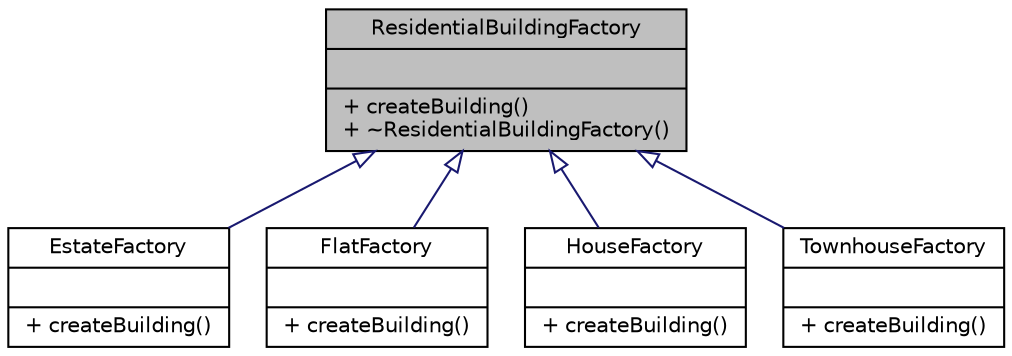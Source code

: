 digraph "ResidentialBuildingFactory"
{
 // LATEX_PDF_SIZE
  edge [fontname="Helvetica",fontsize="10",labelfontname="Helvetica",labelfontsize="10"];
  node [fontname="Helvetica",fontsize="10",shape=record];
  Node1 [label="{ResidentialBuildingFactory\n||+ createBuilding()\l+ ~ResidentialBuildingFactory()\l}",height=0.2,width=0.4,color="black", fillcolor="grey75", style="filled", fontcolor="black",tooltip="Abstract Factory class for creating residential buildings."];
  Node1 -> Node2 [dir="back",color="midnightblue",fontsize="10",style="solid",arrowtail="onormal",fontname="Helvetica"];
  Node2 [label="{EstateFactory\n||+ createBuilding()\l}",height=0.2,width=0.4,color="black", fillcolor="white", style="filled",URL="$classEstateFactory.html",tooltip="The EstateFactory class is responsible for creating Estate buildings."];
  Node1 -> Node3 [dir="back",color="midnightblue",fontsize="10",style="solid",arrowtail="onormal",fontname="Helvetica"];
  Node3 [label="{FlatFactory\n||+ createBuilding()\l}",height=0.2,width=0.4,color="black", fillcolor="white", style="filled",URL="$classFlatFactory.html",tooltip="Factory class for creating Flat residential buildings."];
  Node1 -> Node4 [dir="back",color="midnightblue",fontsize="10",style="solid",arrowtail="onormal",fontname="Helvetica"];
  Node4 [label="{HouseFactory\n||+ createBuilding()\l}",height=0.2,width=0.4,color="black", fillcolor="white", style="filled",URL="$classHouseFactory.html",tooltip="Factory class for creating House objects."];
  Node1 -> Node5 [dir="back",color="midnightblue",fontsize="10",style="solid",arrowtail="onormal",fontname="Helvetica"];
  Node5 [label="{TownhouseFactory\n||+ createBuilding()\l}",height=0.2,width=0.4,color="black", fillcolor="white", style="filled",URL="$classTownhouseFactory.html",tooltip="Factory class for creating Townhouse residential buildings."];
}
